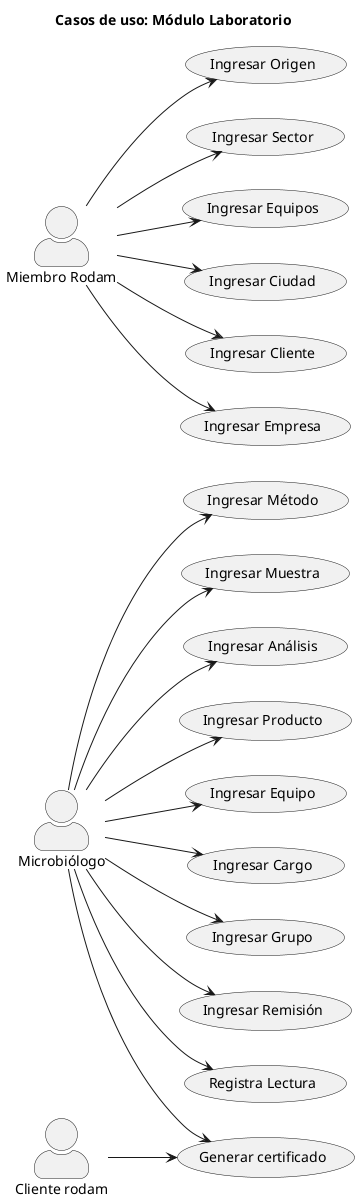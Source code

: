@startuml

 
Title Casos de uso: Módulo Laboratorio


left to right direction
skinparam actorStyle awesome


:Microbiólogo: --> (Ingresar Método) 
:Microbiólogo: --> (Ingresar Muestra) 
:Microbiólogo: --> (Ingresar Análisis)
:Microbiólogo: --> (Ingresar Producto)
:Microbiólogo: --> (Ingresar Equipo)
:Microbiólogo: --> (Ingresar Cargo)
:Microbiólogo: --> (Ingresar Grupo)
:Microbiólogo: --> (Ingresar Remisión)
:Microbiólogo: --> (Registra Lectura)
:Microbiólogo: --> (Generar certificado)

:Miembro Rodam: --> (Ingresar Origen) 
:Miembro Rodam: --> (Ingresar Sector)
:Miembro Rodam: --> (Ingresar Equipos)
:Miembro Rodam: --> (Ingresar Ciudad) 
:Miembro Rodam: --> (Ingresar Cliente)
:Miembro Rodam: --> (Ingresar Empresa)

:Cliente rodam: --> (Generar certificado)
@enduml